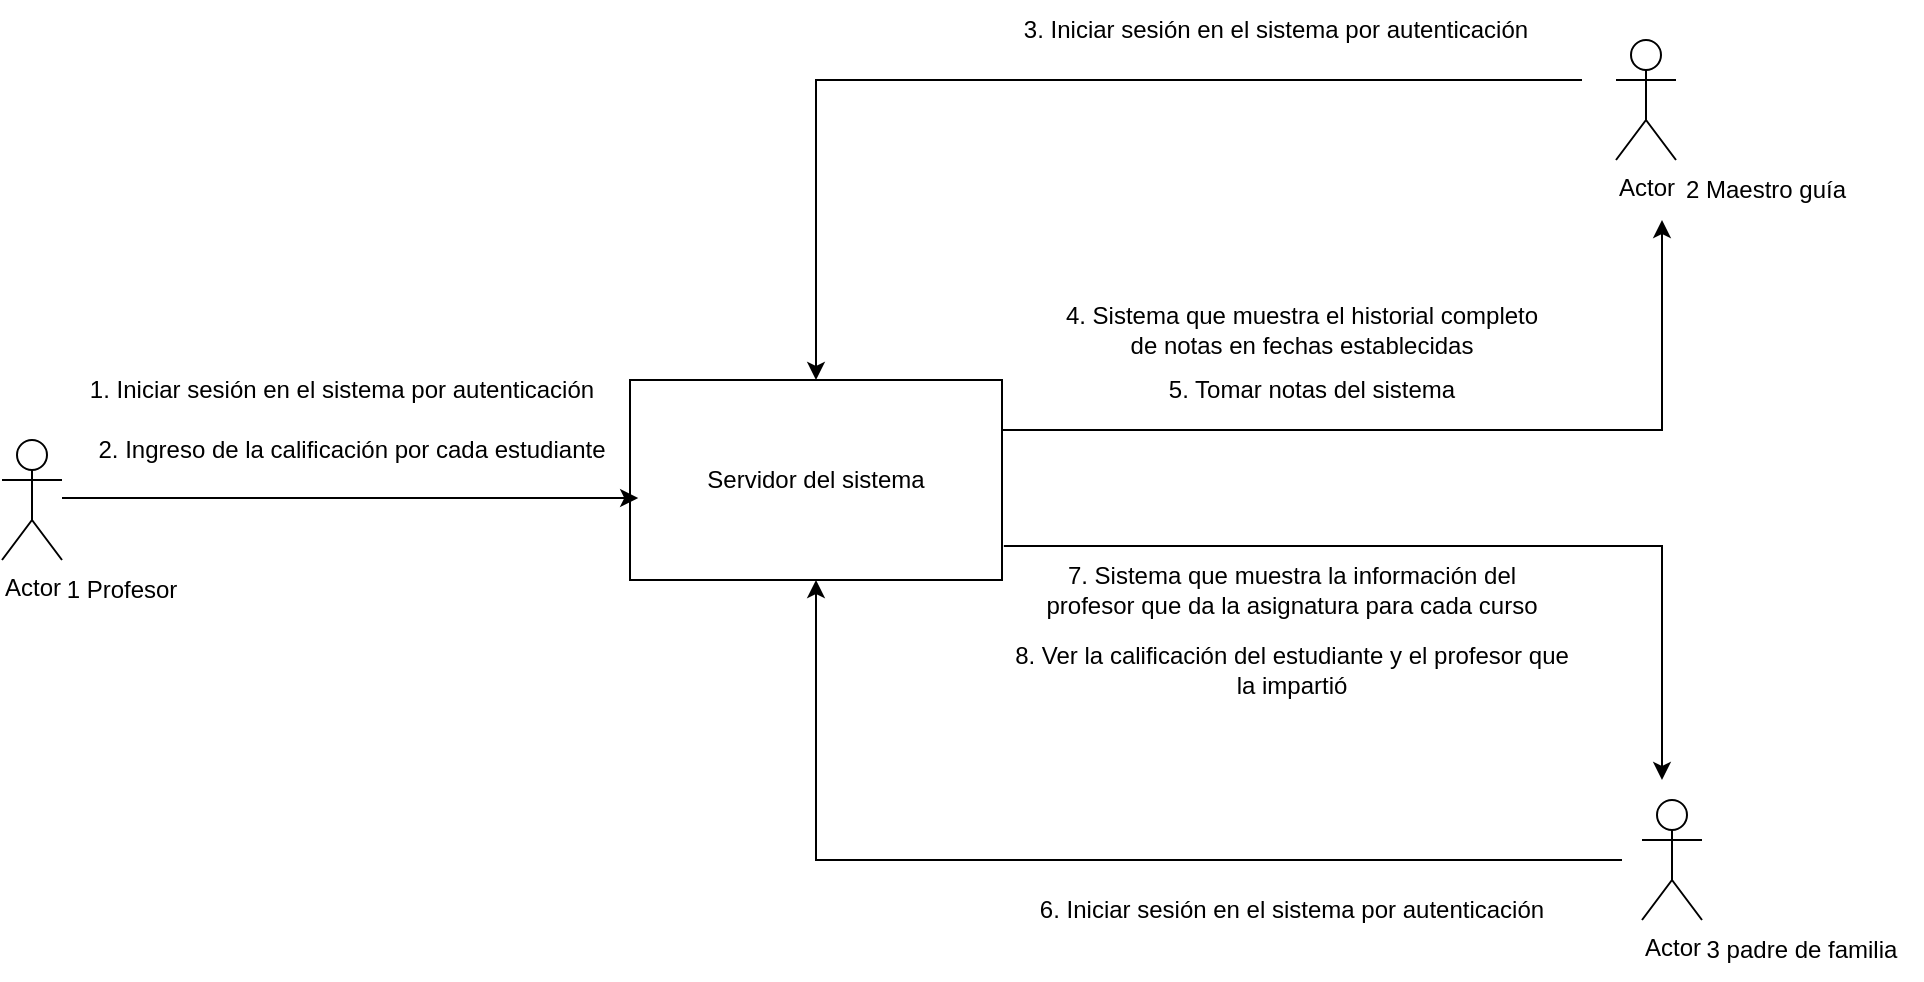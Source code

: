 <mxfile version="20.2.5" type="google"><diagram id="6JiZBbwF9Fkq1Dch4WDC" name="Página-1"><mxGraphModel grid="1" page="1" gridSize="10" guides="1" tooltips="1" connect="1" arrows="1" fold="1" pageScale="1" pageWidth="827" pageHeight="1169" math="0" shadow="0"><root><mxCell id="0"/><mxCell id="1" parent="0"/><mxCell id="lthYtRCK1wlOrk9fjPgw-1" value="Servidor del sistema" style="rounded=0;whiteSpace=wrap;html=1;" vertex="1" parent="1"><mxGeometry x="334" y="170" width="186" height="100" as="geometry"/></mxCell><object label="Actor" id="lthYtRCK1wlOrk9fjPgw-2"><mxCell style="shape=umlActor;verticalLabelPosition=bottom;verticalAlign=top;html=1;outlineConnect=0;" vertex="1" parent="1"><mxGeometry x="20" y="200" width="30" height="60" as="geometry"/></mxCell></object><mxCell id="lthYtRCK1wlOrk9fjPgw-6" value="1. Iniciar sesión en el sistema por autenticación" style="text;html=1;strokeColor=none;fillColor=none;align=center;verticalAlign=middle;whiteSpace=wrap;rounded=0;" vertex="1" parent="1"><mxGeometry x="60" y="160" width="260" height="30" as="geometry"/></mxCell><mxCell id="lthYtRCK1wlOrk9fjPgw-9" value="2. Ingreso de la calificación por cada estudiante" style="text;html=1;strokeColor=none;fillColor=none;align=center;verticalAlign=middle;whiteSpace=wrap;rounded=0;" vertex="1" parent="1"><mxGeometry x="60" y="190" width="270" height="30" as="geometry"/></mxCell><mxCell id="lthYtRCK1wlOrk9fjPgw-11" value="" style="endArrow=classic;html=1;rounded=0;entryX=1.03;entryY=1.3;entryDx=0;entryDy=0;entryPerimeter=0;" edge="1" parent="1" target="lthYtRCK1wlOrk9fjPgw-9"><mxGeometry width="50" height="50" relative="1" as="geometry"><mxPoint x="50" y="229" as="sourcePoint"/><mxPoint x="210" y="230" as="targetPoint"/></mxGeometry></mxCell><mxCell id="lthYtRCK1wlOrk9fjPgw-12" value="1 Profesor" style="text;html=1;strokeColor=none;fillColor=none;align=center;verticalAlign=middle;whiteSpace=wrap;rounded=0;" vertex="1" parent="1"><mxGeometry x="30" y="260" width="100" height="30" as="geometry"/></mxCell><mxCell id="lthYtRCK1wlOrk9fjPgw-13" value="Actor" style="shape=umlActor;verticalLabelPosition=bottom;verticalAlign=top;html=1;outlineConnect=0;" vertex="1" parent="1"><mxGeometry x="827" width="30" height="60" as="geometry"/></mxCell><mxCell id="lthYtRCK1wlOrk9fjPgw-16" value="" style="endArrow=classic;html=1;rounded=0;entryX=0.5;entryY=0;entryDx=0;entryDy=0;" edge="1" parent="1" target="lthYtRCK1wlOrk9fjPgw-1"><mxGeometry width="50" height="50" relative="1" as="geometry"><mxPoint x="810" y="20" as="sourcePoint"/><mxPoint x="400" y="150" as="targetPoint"/><Array as="points"><mxPoint x="427" y="20"/></Array></mxGeometry></mxCell><mxCell id="lthYtRCK1wlOrk9fjPgw-17" value="3. Iniciar sesión en el sistema por autenticación" style="text;html=1;strokeColor=none;fillColor=none;align=center;verticalAlign=middle;whiteSpace=wrap;rounded=0;" vertex="1" parent="1"><mxGeometry x="519" y="-20" width="276" height="30" as="geometry"/></mxCell><mxCell id="lthYtRCK1wlOrk9fjPgw-19" value="5. Tomar notas del sistema" style="text;html=1;strokeColor=none;fillColor=none;align=center;verticalAlign=middle;whiteSpace=wrap;rounded=0;" vertex="1" parent="1"><mxGeometry x="545" y="160" width="260" height="30" as="geometry"/></mxCell><mxCell id="lthYtRCK1wlOrk9fjPgw-21" value="Actor" style="shape=umlActor;verticalLabelPosition=bottom;verticalAlign=top;html=1;outlineConnect=0;" vertex="1" parent="1"><mxGeometry x="840" y="380" width="30" height="60" as="geometry"/></mxCell><mxCell id="lthYtRCK1wlOrk9fjPgw-22" value="3 padre de familia" style="text;html=1;strokeColor=none;fillColor=none;align=center;verticalAlign=middle;whiteSpace=wrap;rounded=0;" vertex="1" parent="1"><mxGeometry x="860" y="440" width="120" height="30" as="geometry"/></mxCell><mxCell id="lthYtRCK1wlOrk9fjPgw-23" value="" style="endArrow=classic;html=1;rounded=0;entryX=0.5;entryY=1;entryDx=0;entryDy=0;" edge="1" parent="1" target="lthYtRCK1wlOrk9fjPgw-1"><mxGeometry width="50" height="50" relative="1" as="geometry"><mxPoint x="830" y="410" as="sourcePoint"/><mxPoint x="620" y="380" as="targetPoint"/><Array as="points"><mxPoint x="427" y="410"/></Array></mxGeometry></mxCell><mxCell id="lthYtRCK1wlOrk9fjPgw-24" value="6. Iniciar sesión en el sistema por autenticación" style="text;html=1;strokeColor=none;fillColor=none;align=center;verticalAlign=middle;whiteSpace=wrap;rounded=0;" vertex="1" parent="1"><mxGeometry x="530" y="420" width="270" height="30" as="geometry"/></mxCell><mxCell id="lthYtRCK1wlOrk9fjPgw-25" value="8. Ver la calificación del estudiante y el profesor que la impartió" style="text;html=1;strokeColor=none;fillColor=none;align=center;verticalAlign=middle;whiteSpace=wrap;rounded=0;" vertex="1" parent="1"><mxGeometry x="525" y="300" width="280" height="30" as="geometry"/></mxCell><mxCell id="lthYtRCK1wlOrk9fjPgw-27" value="" style="endArrow=classic;html=1;rounded=0;exitX=1.005;exitY=0.83;exitDx=0;exitDy=0;exitPerimeter=0;" edge="1" parent="1" source="lthYtRCK1wlOrk9fjPgw-1"><mxGeometry width="50" height="50" relative="1" as="geometry"><mxPoint x="680" y="320" as="sourcePoint"/><mxPoint x="850" y="370" as="targetPoint"/><Array as="points"><mxPoint x="850" y="253"/></Array></mxGeometry></mxCell><mxCell id="lthYtRCK1wlOrk9fjPgw-28" value="7. Sistema que muestra la información del profesor que da la asignatura para cada curso" style="text;html=1;strokeColor=none;fillColor=none;align=center;verticalAlign=middle;whiteSpace=wrap;rounded=0;" vertex="1" parent="1"><mxGeometry x="530" y="260" width="270" height="30" as="geometry"/></mxCell><mxCell id="lthYtRCK1wlOrk9fjPgw-26" value="4. Sistema que muestra el historial completo de notas en fechas establecidas" style="text;html=1;strokeColor=none;fillColor=none;align=center;verticalAlign=middle;whiteSpace=wrap;rounded=0;" vertex="1" parent="1"><mxGeometry x="545" y="130" width="250" height="30" as="geometry"/></mxCell><mxCell id="pSXRSedIJQZhMeew0UPT-2" value="" style="endArrow=classic;html=1;rounded=0;exitX=1;exitY=0.25;exitDx=0;exitDy=0;" edge="1" parent="1" source="lthYtRCK1wlOrk9fjPgw-1"><mxGeometry width="50" height="50" relative="1" as="geometry"><mxPoint x="630" y="170" as="sourcePoint"/><mxPoint x="850" y="90" as="targetPoint"/><Array as="points"><mxPoint x="850" y="195"/></Array></mxGeometry></mxCell><mxCell id="pSXRSedIJQZhMeew0UPT-5" value="2 Maestro guía" style="text;html=1;strokeColor=none;fillColor=none;align=center;verticalAlign=middle;whiteSpace=wrap;rounded=0;" vertex="1" parent="1"><mxGeometry x="857" y="60" width="90" height="30" as="geometry"/></mxCell></root></mxGraphModel></diagram></mxfile>